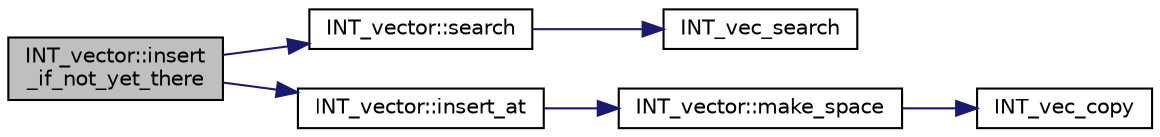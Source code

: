 digraph "INT_vector::insert_if_not_yet_there"
{
  edge [fontname="Helvetica",fontsize="10",labelfontname="Helvetica",labelfontsize="10"];
  node [fontname="Helvetica",fontsize="10",shape=record];
  rankdir="LR";
  Node132 [label="INT_vector::insert\l_if_not_yet_there",height=0.2,width=0.4,color="black", fillcolor="grey75", style="filled", fontcolor="black"];
  Node132 -> Node133 [color="midnightblue",fontsize="10",style="solid",fontname="Helvetica"];
  Node133 [label="INT_vector::search",height=0.2,width=0.4,color="black", fillcolor="white", style="filled",URL="$d0/de0/class_i_n_t__vector.html#a2caea4060d9f832ea506032fc97551c0"];
  Node133 -> Node134 [color="midnightblue",fontsize="10",style="solid",fontname="Helvetica"];
  Node134 [label="INT_vec_search",height=0.2,width=0.4,color="black", fillcolor="white", style="filled",URL="$d5/de2/foundations_2data__structures_2data__structures_8h.html#ad103ef2316a1f671bdb68fd9cd9ba945"];
  Node132 -> Node135 [color="midnightblue",fontsize="10",style="solid",fontname="Helvetica"];
  Node135 [label="INT_vector::insert_at",height=0.2,width=0.4,color="black", fillcolor="white", style="filled",URL="$d0/de0/class_i_n_t__vector.html#adc2f7f6fb36a57cc2640ccb5b0dca204"];
  Node135 -> Node136 [color="midnightblue",fontsize="10",style="solid",fontname="Helvetica"];
  Node136 [label="INT_vector::make_space",height=0.2,width=0.4,color="black", fillcolor="white", style="filled",URL="$d0/de0/class_i_n_t__vector.html#a24a3c48dd10887b43d1607feb9c873ca"];
  Node136 -> Node137 [color="midnightblue",fontsize="10",style="solid",fontname="Helvetica"];
  Node137 [label="INT_vec_copy",height=0.2,width=0.4,color="black", fillcolor="white", style="filled",URL="$df/dbf/sajeeb_8_c.html#ac2d875e27e009af6ec04d17254d11075"];
}
